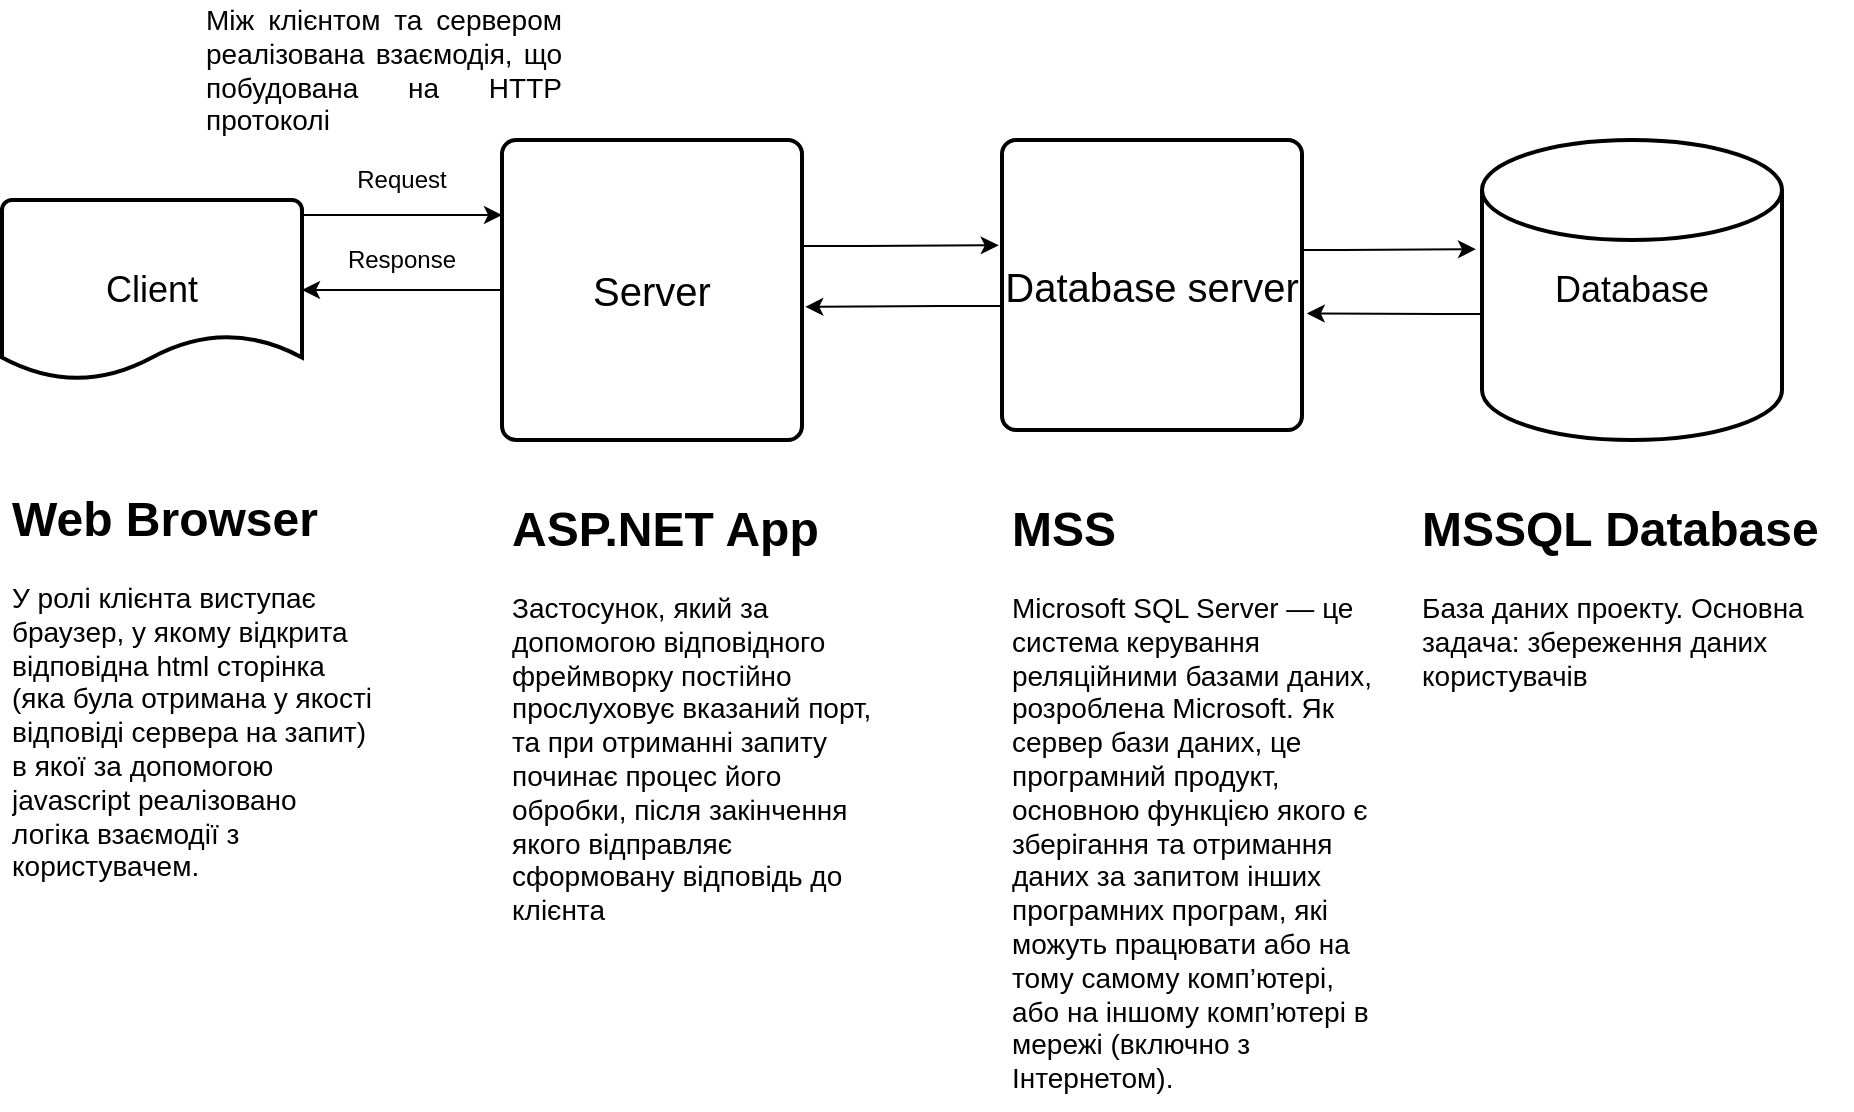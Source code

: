 <mxfile version="21.2.1" type="device">
  <diagram name="Страница 1" id="vpUOT6Hd4AjRaLMoxnpb">
    <mxGraphModel dx="1050" dy="545" grid="1" gridSize="10" guides="1" tooltips="1" connect="1" arrows="1" fold="1" page="1" pageScale="1" pageWidth="827" pageHeight="1169" math="0" shadow="0">
      <root>
        <mxCell id="0" />
        <mxCell id="1" parent="0" />
        <mxCell id="ZpmLZeM6MjsgTmnixDBK-19" style="edgeStyle=orthogonalEdgeStyle;rounded=0;orthogonalLoop=1;jettySize=auto;html=1;entryX=0;entryY=0.25;entryDx=0;entryDy=0;" edge="1" parent="1" source="ZpmLZeM6MjsgTmnixDBK-5" target="ZpmLZeM6MjsgTmnixDBK-13">
          <mxGeometry relative="1" as="geometry">
            <Array as="points">
              <mxPoint x="440" y="133" />
            </Array>
          </mxGeometry>
        </mxCell>
        <mxCell id="ZpmLZeM6MjsgTmnixDBK-5" value="&lt;font style=&quot;font-size: 18px;&quot;&gt;Client&lt;/font&gt;" style="strokeWidth=2;html=1;shape=mxgraph.flowchart.document2;whiteSpace=wrap;size=0.25;" vertex="1" parent="1">
          <mxGeometry x="240" y="125" width="150" height="90" as="geometry" />
        </mxCell>
        <mxCell id="ZpmLZeM6MjsgTmnixDBK-17" style="edgeStyle=orthogonalEdgeStyle;rounded=0;orthogonalLoop=1;jettySize=auto;html=1;entryX=1;entryY=0.5;entryDx=0;entryDy=0;entryPerimeter=0;" edge="1" parent="1" source="ZpmLZeM6MjsgTmnixDBK-13" target="ZpmLZeM6MjsgTmnixDBK-5">
          <mxGeometry relative="1" as="geometry" />
        </mxCell>
        <mxCell id="ZpmLZeM6MjsgTmnixDBK-38" style="edgeStyle=orthogonalEdgeStyle;rounded=0;orthogonalLoop=1;jettySize=auto;html=1;entryX=-0.011;entryY=0.363;entryDx=0;entryDy=0;entryPerimeter=0;" edge="1" parent="1" source="ZpmLZeM6MjsgTmnixDBK-13" target="ZpmLZeM6MjsgTmnixDBK-35">
          <mxGeometry relative="1" as="geometry">
            <Array as="points">
              <mxPoint x="670" y="148" />
              <mxPoint x="670" y="148" />
            </Array>
          </mxGeometry>
        </mxCell>
        <mxCell id="ZpmLZeM6MjsgTmnixDBK-13" value="&lt;font style=&quot;font-size: 20px;&quot;&gt;Server&lt;/font&gt;" style="rounded=1;whiteSpace=wrap;html=1;absoluteArcSize=1;arcSize=14;strokeWidth=2;" vertex="1" parent="1">
          <mxGeometry x="490" y="95" width="150" height="150" as="geometry" />
        </mxCell>
        <mxCell id="ZpmLZeM6MjsgTmnixDBK-20" value="Request" style="text;html=1;strokeColor=none;fillColor=none;align=center;verticalAlign=middle;whiteSpace=wrap;rounded=0;" vertex="1" parent="1">
          <mxGeometry x="410" y="100" width="60" height="30" as="geometry" />
        </mxCell>
        <mxCell id="ZpmLZeM6MjsgTmnixDBK-21" value="Response" style="text;html=1;strokeColor=none;fillColor=none;align=center;verticalAlign=middle;whiteSpace=wrap;rounded=0;" vertex="1" parent="1">
          <mxGeometry x="410" y="140" width="60" height="30" as="geometry" />
        </mxCell>
        <mxCell id="ZpmLZeM6MjsgTmnixDBK-52" style="edgeStyle=orthogonalEdgeStyle;rounded=0;orthogonalLoop=1;jettySize=auto;html=1;entryX=1.016;entryY=0.598;entryDx=0;entryDy=0;entryPerimeter=0;" edge="1" parent="1" source="ZpmLZeM6MjsgTmnixDBK-22" target="ZpmLZeM6MjsgTmnixDBK-35">
          <mxGeometry relative="1" as="geometry">
            <Array as="points">
              <mxPoint x="960" y="182" />
              <mxPoint x="960" y="182" />
            </Array>
          </mxGeometry>
        </mxCell>
        <mxCell id="ZpmLZeM6MjsgTmnixDBK-22" value="&lt;font style=&quot;font-size: 18px;&quot;&gt;Database&lt;/font&gt;" style="strokeWidth=2;html=1;shape=mxgraph.flowchart.database;whiteSpace=wrap;" vertex="1" parent="1">
          <mxGeometry x="980" y="95" width="150" height="150" as="geometry" />
        </mxCell>
        <mxCell id="ZpmLZeM6MjsgTmnixDBK-30" value="&lt;h1&gt;Web Browser&lt;/h1&gt;&lt;p&gt;&lt;font style=&quot;font-size: 14px;&quot;&gt;У ролі клієнта виступає браузер, у якому відкрита відповідна html сторінка (яка була отримана у якості відповіді сервера на запит) в якої за допомогою javascript реалізовано логіка взаємодії з користувачем.&lt;/font&gt;&lt;/p&gt;" style="text;html=1;strokeColor=none;fillColor=none;spacing=5;spacingTop=-20;whiteSpace=wrap;overflow=hidden;rounded=0;" vertex="1" parent="1">
          <mxGeometry x="240" y="265" width="190" height="240" as="geometry" />
        </mxCell>
        <mxCell id="ZpmLZeM6MjsgTmnixDBK-31" value="&lt;h1&gt;ASP.NET App&lt;/h1&gt;&lt;p&gt;&lt;font style=&quot;font-size: 14px;&quot;&gt;Застосунок, який за допомогою відповідного фреймворку постійно прослуховує вказаний порт, та при отриманні запиту починає процес його обробки, після закінчення якого відправляє сформовану відповідь до клієнта&lt;/font&gt;&lt;/p&gt;" style="text;html=1;strokeColor=none;fillColor=none;spacing=5;spacingTop=-20;whiteSpace=wrap;overflow=hidden;rounded=0;" vertex="1" parent="1">
          <mxGeometry x="490" y="270" width="190" height="230" as="geometry" />
        </mxCell>
        <mxCell id="ZpmLZeM6MjsgTmnixDBK-32" value="&lt;h1&gt;MSSQL Database&lt;/h1&gt;&lt;p&gt;&lt;font style=&quot;font-size: 14px;&quot;&gt;База даних проекту. Основна задача: збереження даних користувачів&lt;/font&gt;&lt;/p&gt;" style="text;html=1;strokeColor=none;fillColor=none;spacing=5;spacingTop=-20;whiteSpace=wrap;overflow=hidden;rounded=0;" vertex="1" parent="1">
          <mxGeometry x="945" y="270" width="220" height="120" as="geometry" />
        </mxCell>
        <mxCell id="ZpmLZeM6MjsgTmnixDBK-34" value="&lt;div style=&quot;text-align: justify;&quot;&gt;&lt;span style=&quot;font-size: 14px; background-color: initial;&quot;&gt;Між клієнтом та сервером реалізована взаємодія, що побудована на HTTP протоколі&lt;/span&gt;&lt;/div&gt;" style="text;html=1;strokeColor=none;fillColor=none;align=left;verticalAlign=middle;whiteSpace=wrap;rounded=0;" vertex="1" parent="1">
          <mxGeometry x="340" y="25" width="180" height="70" as="geometry" />
        </mxCell>
        <mxCell id="ZpmLZeM6MjsgTmnixDBK-39" style="edgeStyle=orthogonalEdgeStyle;rounded=0;orthogonalLoop=1;jettySize=auto;html=1;entryX=1.011;entryY=0.556;entryDx=0;entryDy=0;entryPerimeter=0;" edge="1" parent="1" source="ZpmLZeM6MjsgTmnixDBK-35" target="ZpmLZeM6MjsgTmnixDBK-13">
          <mxGeometry relative="1" as="geometry">
            <Array as="points">
              <mxPoint x="710" y="178" />
              <mxPoint x="710" y="178" />
            </Array>
          </mxGeometry>
        </mxCell>
        <mxCell id="ZpmLZeM6MjsgTmnixDBK-41" style="edgeStyle=orthogonalEdgeStyle;rounded=0;orthogonalLoop=1;jettySize=auto;html=1;entryX=-0.02;entryY=0.364;entryDx=0;entryDy=0;entryPerimeter=0;" edge="1" parent="1" source="ZpmLZeM6MjsgTmnixDBK-35" target="ZpmLZeM6MjsgTmnixDBK-22">
          <mxGeometry relative="1" as="geometry">
            <Array as="points">
              <mxPoint x="910" y="150" />
              <mxPoint x="910" y="150" />
            </Array>
          </mxGeometry>
        </mxCell>
        <mxCell id="ZpmLZeM6MjsgTmnixDBK-35" value="&lt;font style=&quot;font-size: 20px;&quot;&gt;Database server&lt;/font&gt;" style="rounded=1;whiteSpace=wrap;html=1;absoluteArcSize=1;arcSize=14;strokeWidth=2;" vertex="1" parent="1">
          <mxGeometry x="740" y="95" width="150" height="145" as="geometry" />
        </mxCell>
        <mxCell id="ZpmLZeM6MjsgTmnixDBK-36" value="&lt;h1&gt;MSS&lt;/h1&gt;&lt;p&gt;&lt;font style=&quot;font-size: 14px;&quot;&gt;Microsoft SQL Server — це система керування реляційними базами даних, розроблена Microsoft. Як сервер бази даних, це програмний продукт, основною функцією якого є зберігання та отримання даних за запитом інших програмних програм, які можуть працювати або на тому самому комп’ютері, або на іншому комп’ютері в мережі (включно з Інтернетом).&lt;/font&gt;&lt;/p&gt;" style="text;html=1;strokeColor=none;fillColor=none;spacing=5;spacingTop=-20;whiteSpace=wrap;overflow=hidden;rounded=0;" vertex="1" parent="1">
          <mxGeometry x="740" y="270" width="190" height="310" as="geometry" />
        </mxCell>
      </root>
    </mxGraphModel>
  </diagram>
</mxfile>
